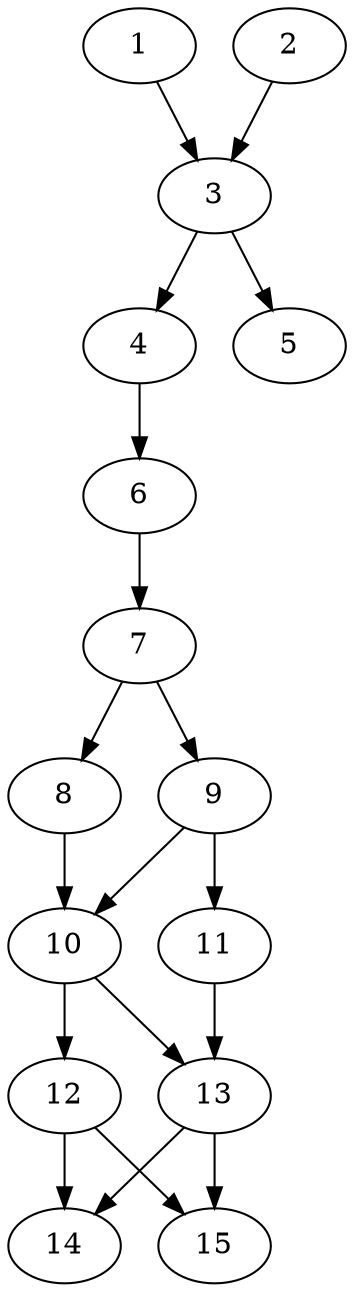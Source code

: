 // DAG automatically generated by daggen at Thu Oct  3 13:59:27 2019
// ./daggen --dot -n 15 --ccr 0.5 --fat 0.3 --regular 0.9 --density 0.7 --mindata 5242880 --maxdata 52428800 
digraph G {
  1 [size="73730048", alpha="0.03", expect_size="36865024"] 
  1 -> 3 [size ="36865024"]
  2 [size="50804736", alpha="0.11", expect_size="25402368"] 
  2 -> 3 [size ="25402368"]
  3 [size="95750144", alpha="0.20", expect_size="47875072"] 
  3 -> 4 [size ="47875072"]
  3 -> 5 [size ="47875072"]
  4 [size="83877888", alpha="0.00", expect_size="41938944"] 
  4 -> 6 [size ="41938944"]
  5 [size="67082240", alpha="0.06", expect_size="33541120"] 
  6 [size="88692736", alpha="0.17", expect_size="44346368"] 
  6 -> 7 [size ="44346368"]
  7 [size="88459264", alpha="0.06", expect_size="44229632"] 
  7 -> 8 [size ="44229632"]
  7 -> 9 [size ="44229632"]
  8 [size="68800512", alpha="0.09", expect_size="34400256"] 
  8 -> 10 [size ="34400256"]
  9 [size="29206528", alpha="0.12", expect_size="14603264"] 
  9 -> 10 [size ="14603264"]
  9 -> 11 [size ="14603264"]
  10 [size="12005376", alpha="0.08", expect_size="6002688"] 
  10 -> 12 [size ="6002688"]
  10 -> 13 [size ="6002688"]
  11 [size="102952960", alpha="0.10", expect_size="51476480"] 
  11 -> 13 [size ="51476480"]
  12 [size="20809728", alpha="0.14", expect_size="10404864"] 
  12 -> 14 [size ="10404864"]
  12 -> 15 [size ="10404864"]
  13 [size="70711296", alpha="0.13", expect_size="35355648"] 
  13 -> 14 [size ="35355648"]
  13 -> 15 [size ="35355648"]
  14 [size="69177344", alpha="0.02", expect_size="34588672"] 
  15 [size="71055360", alpha="0.14", expect_size="35527680"] 
}
